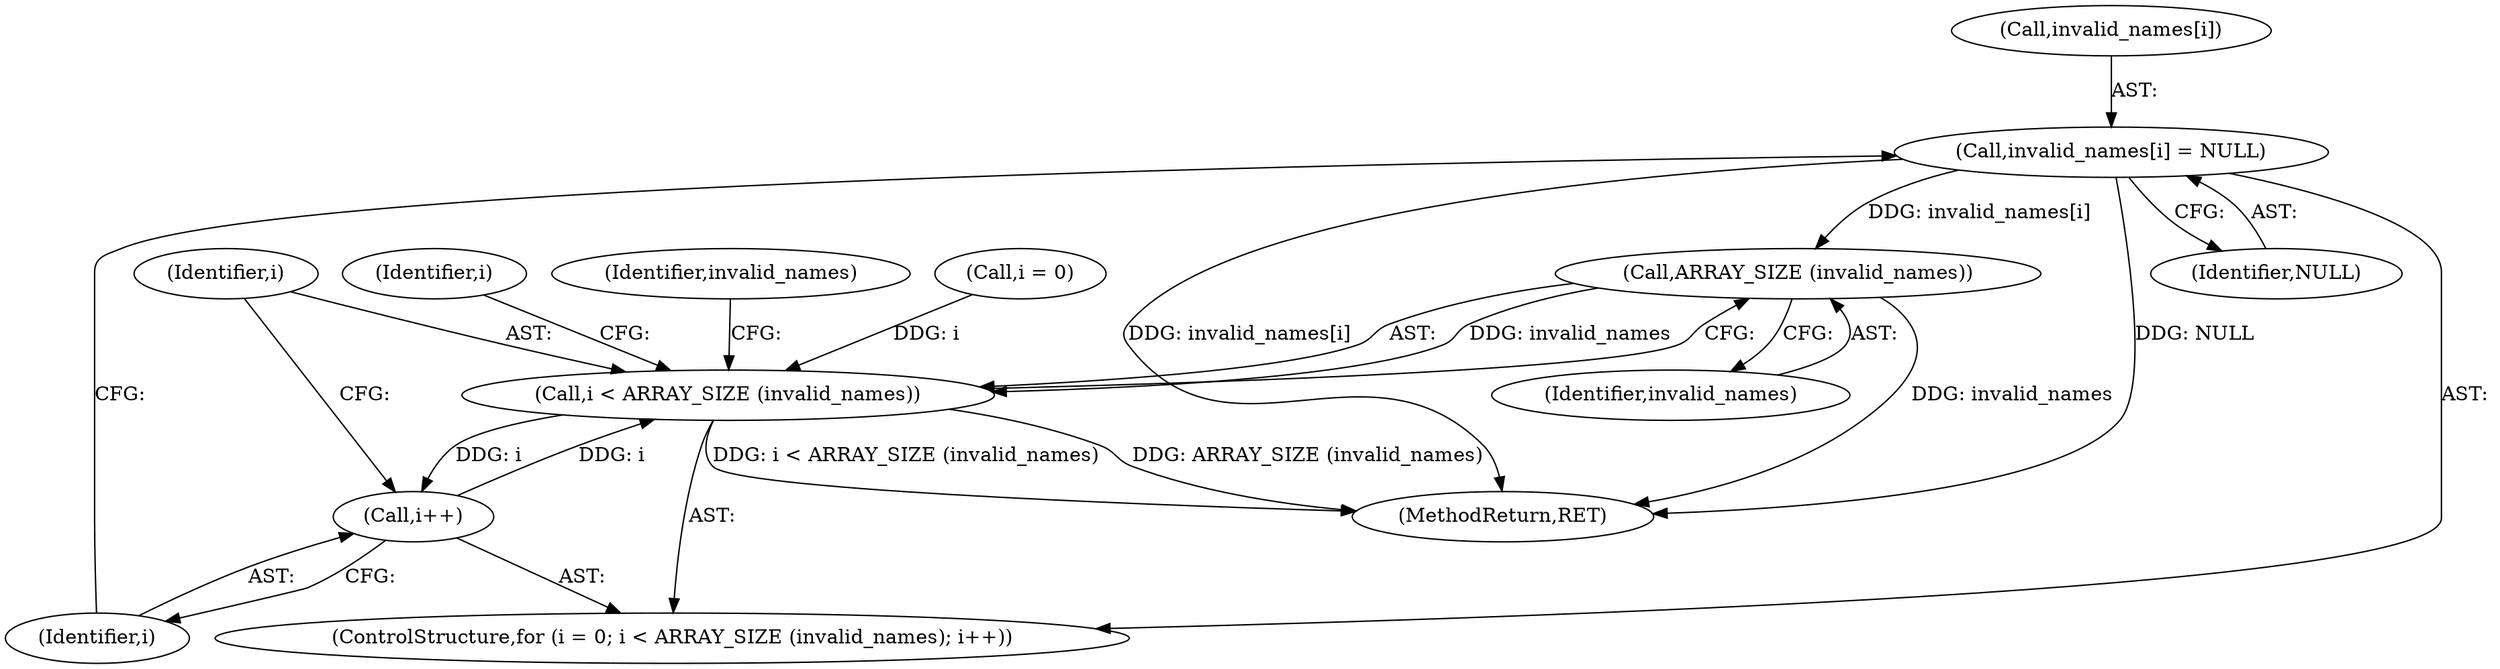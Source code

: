 digraph "0_savannah_f290f48a621867084884bfff87f8093c15195e6a@array" {
"1000202" [label="(Call,invalid_names[i] = NULL)"];
"1000198" [label="(Call,ARRAY_SIZE (invalid_names))"];
"1000196" [label="(Call,i < ARRAY_SIZE (invalid_names))"];
"1000200" [label="(Call,i++)"];
"1000192" [label="(ControlStructure,for (i = 0; i < ARRAY_SIZE (invalid_names); i++))"];
"1000198" [label="(Call,ARRAY_SIZE (invalid_names))"];
"1000209" [label="(Identifier,i)"];
"1000199" [label="(Identifier,invalid_names)"];
"1002173" [label="(MethodReturn,RET)"];
"1000197" [label="(Identifier,i)"];
"1000202" [label="(Call,invalid_names[i] = NULL)"];
"1000201" [label="(Identifier,i)"];
"1000196" [label="(Call,i < ARRAY_SIZE (invalid_names))"];
"1000203" [label="(Call,invalid_names[i])"];
"1000204" [label="(Identifier,invalid_names)"];
"1000206" [label="(Identifier,NULL)"];
"1000200" [label="(Call,i++)"];
"1000193" [label="(Call,i = 0)"];
"1000202" -> "1000192"  [label="AST: "];
"1000202" -> "1000206"  [label="CFG: "];
"1000203" -> "1000202"  [label="AST: "];
"1000206" -> "1000202"  [label="AST: "];
"1000201" -> "1000202"  [label="CFG: "];
"1000202" -> "1002173"  [label="DDG: NULL"];
"1000202" -> "1002173"  [label="DDG: invalid_names[i]"];
"1000202" -> "1000198"  [label="DDG: invalid_names[i]"];
"1000198" -> "1000196"  [label="AST: "];
"1000198" -> "1000199"  [label="CFG: "];
"1000199" -> "1000198"  [label="AST: "];
"1000196" -> "1000198"  [label="CFG: "];
"1000198" -> "1002173"  [label="DDG: invalid_names"];
"1000198" -> "1000196"  [label="DDG: invalid_names"];
"1000196" -> "1000192"  [label="AST: "];
"1000197" -> "1000196"  [label="AST: "];
"1000204" -> "1000196"  [label="CFG: "];
"1000209" -> "1000196"  [label="CFG: "];
"1000196" -> "1002173"  [label="DDG: i < ARRAY_SIZE (invalid_names)"];
"1000196" -> "1002173"  [label="DDG: ARRAY_SIZE (invalid_names)"];
"1000193" -> "1000196"  [label="DDG: i"];
"1000200" -> "1000196"  [label="DDG: i"];
"1000196" -> "1000200"  [label="DDG: i"];
"1000200" -> "1000192"  [label="AST: "];
"1000200" -> "1000201"  [label="CFG: "];
"1000201" -> "1000200"  [label="AST: "];
"1000197" -> "1000200"  [label="CFG: "];
}
